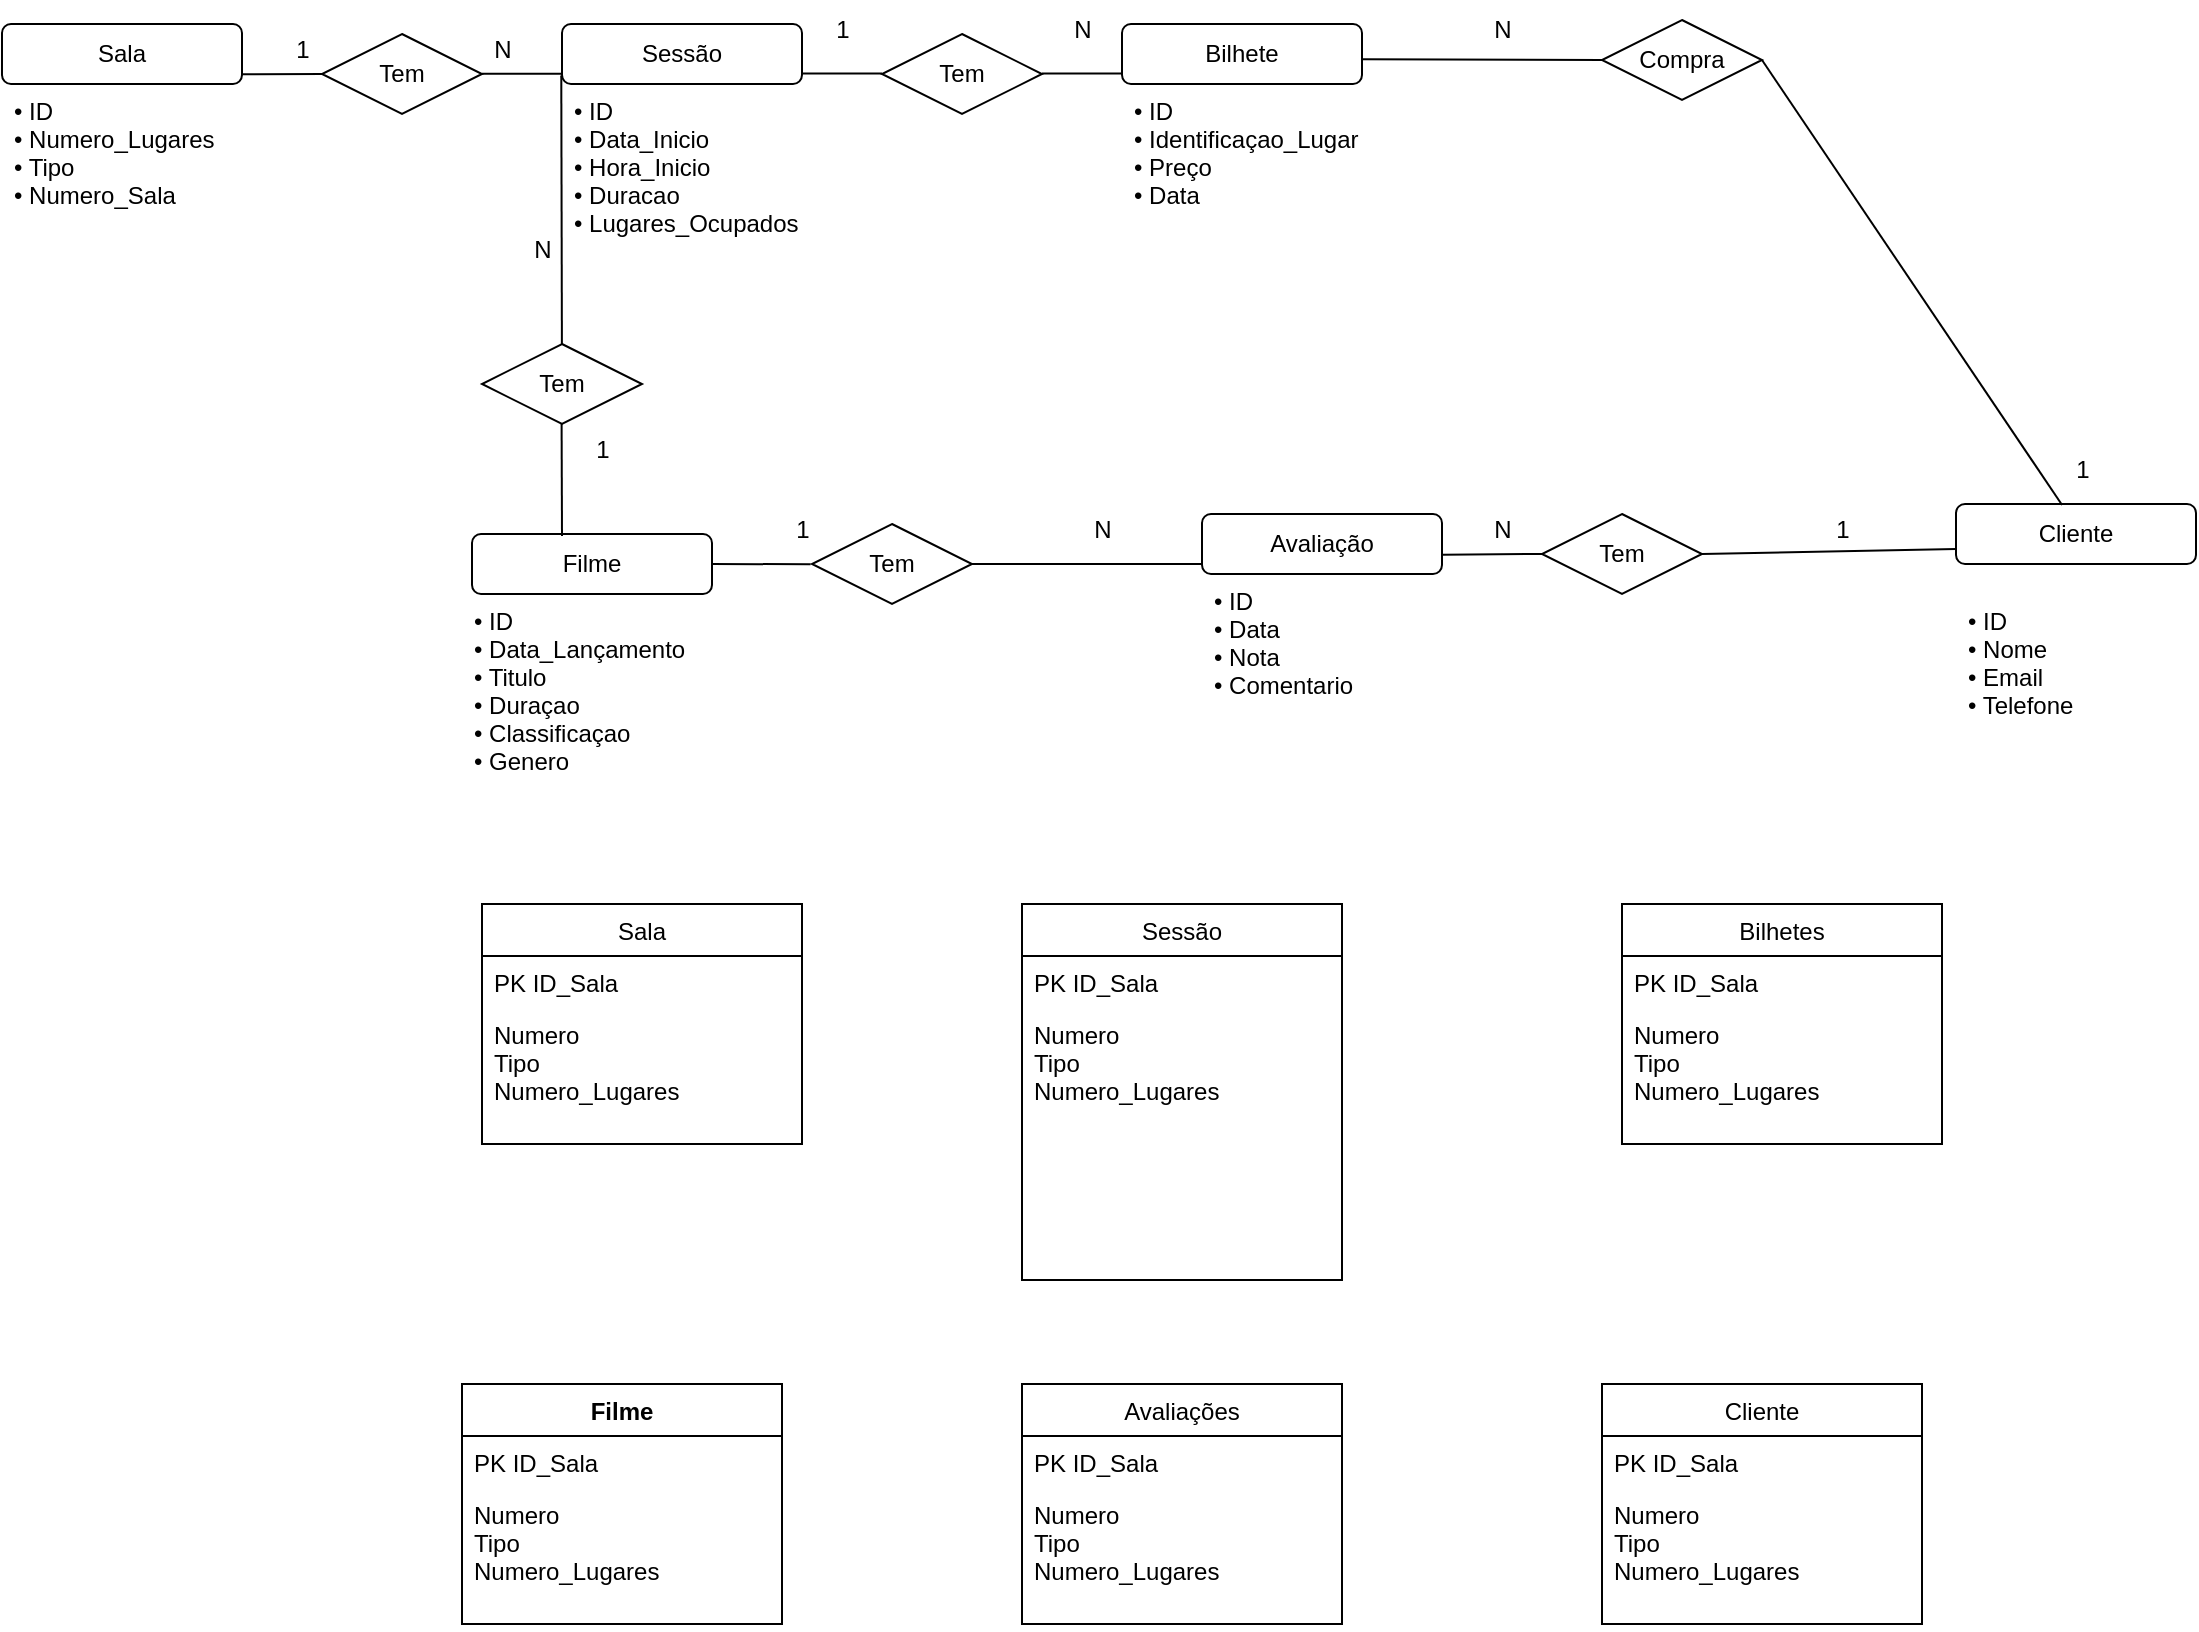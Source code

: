 <mxfile version="26.0.4">
  <diagram name="Cinema Complete Schema" id="P0xxUzc859ORvwyFVXQB">
    <mxGraphModel dx="915" dy="683" grid="1" gridSize="10" guides="1" tooltips="1" connect="1" arrows="1" fold="1" page="1" pageScale="1" pageWidth="827" pageHeight="1169" math="0" shadow="0">
      <root>
        <mxCell id="0" />
        <mxCell id="1" parent="0" />
        <mxCell id="YDMUcPhCbgxgJ5gFrsg1-4" value="Sala" style="rounded=1;whiteSpace=wrap;html=1;fontSize=12;" parent="1" vertex="1">
          <mxGeometry x="40" y="160" width="120" height="30" as="geometry" />
        </mxCell>
        <mxCell id="YDMUcPhCbgxgJ5gFrsg1-5" value="• ID&#xa;• Numero_Lugares&#xa;• Tipo&#xa;• Numero_Sala" style="text;strokeColor=none;fillColor=none;align=left;verticalAlign=top;spacingLeft=4;spacingRight=4;overflow=hidden;rotatable=0;points=[[0,0.5],[1,0.5]];portConstraint=eastwest;" parent="1" vertex="1">
          <mxGeometry x="40" y="190" width="120" height="70" as="geometry" />
        </mxCell>
        <mxCell id="YDMUcPhCbgxgJ5gFrsg1-6" value="Filme" style="rounded=1;whiteSpace=wrap;html=1;fontSize=12;" parent="1" vertex="1">
          <mxGeometry x="275" y="415" width="120" height="30" as="geometry" />
        </mxCell>
        <mxCell id="YDMUcPhCbgxgJ5gFrsg1-7" value="• ID&#xa;• Data_Lançamento&#xa;• Titulo&#xa;• Duraçao&#xa;• Classificaçao&#xa;• Genero" style="text;strokeColor=none;fillColor=none;align=left;verticalAlign=top;spacingLeft=4;spacingRight=4;overflow=hidden;rotatable=0;points=[[0,0.5],[1,0.5]];portConstraint=eastwest;" parent="1" vertex="1">
          <mxGeometry x="270" y="445" width="120" height="100" as="geometry" />
        </mxCell>
        <mxCell id="YDMUcPhCbgxgJ5gFrsg1-8" value="Sessão" style="rounded=1;whiteSpace=wrap;html=1;fontSize=12;" parent="1" vertex="1">
          <mxGeometry x="320" y="160" width="120" height="30" as="geometry" />
        </mxCell>
        <mxCell id="YDMUcPhCbgxgJ5gFrsg1-9" value="• ID&#xa;• Data_Inicio&#xa;• Hora_Inicio&#xa;• Duracao&#xa;• Lugares_Ocupados" style="text;strokeColor=none;fillColor=none;align=left;verticalAlign=top;spacingLeft=4;spacingRight=4;overflow=hidden;rotatable=0;points=[[0,0.5],[1,0.5]];portConstraint=eastwest;" parent="1" vertex="1">
          <mxGeometry x="320" y="190" width="130" height="90" as="geometry" />
        </mxCell>
        <mxCell id="YDMUcPhCbgxgJ5gFrsg1-10" value="Bilhete" style="rounded=1;whiteSpace=wrap;html=1;fontSize=12;" parent="1" vertex="1">
          <mxGeometry x="600" y="160" width="120" height="30" as="geometry" />
        </mxCell>
        <mxCell id="YDMUcPhCbgxgJ5gFrsg1-11" value="• ID&#xa;• Identificaçao_Lugar&#xa;• Preço&#xa;• Data" style="text;strokeColor=none;fillColor=none;align=left;verticalAlign=top;spacingLeft=4;spacingRight=4;overflow=hidden;rotatable=0;points=[[0,0.5],[1,0.5]];portConstraint=eastwest;" parent="1" vertex="1">
          <mxGeometry x="600" y="190" width="130" height="70" as="geometry" />
        </mxCell>
        <mxCell id="YDMUcPhCbgxgJ5gFrsg1-12" value="Cliente" style="rounded=1;whiteSpace=wrap;html=1;fontSize=12;" parent="1" vertex="1">
          <mxGeometry x="1017" y="400" width="120" height="30" as="geometry" />
        </mxCell>
        <mxCell id="YDMUcPhCbgxgJ5gFrsg1-13" value="• ID&#xa;• Nome&#xa;• Email&#xa;• Telefone" style="text;strokeColor=none;fillColor=none;align=left;verticalAlign=top;spacingLeft=4;spacingRight=4;overflow=hidden;rotatable=0;points=[[0,0.5],[1,0.5]];portConstraint=eastwest;" parent="1" vertex="1">
          <mxGeometry x="1017" y="445" width="120" height="70" as="geometry" />
        </mxCell>
        <mxCell id="YDMUcPhCbgxgJ5gFrsg1-14" value="Avaliação" style="rounded=1;whiteSpace=wrap;html=1;fontSize=12;" parent="1" vertex="1">
          <mxGeometry x="640" y="405" width="120" height="30" as="geometry" />
        </mxCell>
        <mxCell id="YDMUcPhCbgxgJ5gFrsg1-15" value="• ID&#xa;• Data&#xa;• Nota&#xa;• Comentario" style="text;strokeColor=none;fillColor=none;align=left;verticalAlign=top;spacingLeft=4;spacingRight=4;overflow=hidden;rotatable=0;points=[[0,0.5],[1,0.5]];portConstraint=eastwest;" parent="1" vertex="1">
          <mxGeometry x="640" y="435" width="120" height="70" as="geometry" />
        </mxCell>
        <mxCell id="YDMUcPhCbgxgJ5gFrsg1-16" value="Tem" style="rhombus;whiteSpace=wrap;html=1;" parent="1" vertex="1">
          <mxGeometry x="200" y="165" width="80" height="40" as="geometry" />
        </mxCell>
        <mxCell id="YDMUcPhCbgxgJ5gFrsg1-17" value="Tem" style="rhombus;whiteSpace=wrap;html=1;" parent="1" vertex="1">
          <mxGeometry x="280" y="320" width="80" height="40" as="geometry" />
        </mxCell>
        <mxCell id="YDMUcPhCbgxgJ5gFrsg1-18" value="Tem" style="rhombus;whiteSpace=wrap;html=1;" parent="1" vertex="1">
          <mxGeometry x="480" y="165" width="80" height="40" as="geometry" />
        </mxCell>
        <mxCell id="YDMUcPhCbgxgJ5gFrsg1-19" value="Compra" style="rhombus;whiteSpace=wrap;html=1;" parent="1" vertex="1">
          <mxGeometry x="840" y="158" width="80" height="40" as="geometry" />
        </mxCell>
        <mxCell id="YDMUcPhCbgxgJ5gFrsg1-20" value="Tem" style="rhombus;whiteSpace=wrap;html=1;" parent="1" vertex="1">
          <mxGeometry x="810" y="405" width="80" height="40" as="geometry" />
        </mxCell>
        <mxCell id="YDMUcPhCbgxgJ5gFrsg1-21" value="Sala" style="swimlane;fontStyle=0;childLayout=stackLayout;horizontal=1;startSize=26;fillColor=none;horizontalStack=0;resizeParent=1;resizeParentMax=0;resizeLast=0;collapsible=1;marginBottom=0;" parent="1" vertex="1">
          <mxGeometry x="280" y="600" width="160" height="120" as="geometry" />
        </mxCell>
        <mxCell id="YDMUcPhCbgxgJ5gFrsg1-22" value="PK    ID_Sala" style="text;strokeColor=none;fillColor=none;align=left;verticalAlign=top;spacingLeft=4;spacingRight=4;overflow=hidden;rotatable=0;points=[[0,0.5],[1,0.5]];portConstraint=eastwest;" parent="YDMUcPhCbgxgJ5gFrsg1-21" vertex="1">
          <mxGeometry y="26" width="160" height="26" as="geometry" />
        </mxCell>
        <mxCell id="YDMUcPhCbgxgJ5gFrsg1-23" value="        Numero&#xa;        Tipo&#xa;        Numero_Lugares" style="text;strokeColor=none;fillColor=none;align=left;verticalAlign=top;spacingLeft=4;spacingRight=4;overflow=hidden;rotatable=0;points=[[0,0.5],[1,0.5]];portConstraint=eastwest;" parent="YDMUcPhCbgxgJ5gFrsg1-21" vertex="1">
          <mxGeometry y="52" width="160" height="68" as="geometry" />
        </mxCell>
        <mxCell id="YDMUcPhCbgxgJ5gFrsg1-24" value="" style="endArrow=ERmany;html=1;rounded=0;entryX=0;entryY=0.5;entryDx=0;entryDy=0;exitX=1;exitY=0.5;exitDx=0;exitDy=0;endFill=0;" parent="1" source="YDMUcPhCbgxgJ5gFrsg1-21" edge="1">
          <mxGeometry relative="1" as="geometry" />
        </mxCell>
        <mxCell id="MIX5FxBl54moTWi2iaJ1-35" value="" style="endArrow=none;html=1;rounded=0;entryX=0;entryY=0.5;entryDx=0;entryDy=0;exitX=0.998;exitY=0.836;exitDx=0;exitDy=0;exitPerimeter=0;" edge="1" parent="1" source="YDMUcPhCbgxgJ5gFrsg1-4" target="YDMUcPhCbgxgJ5gFrsg1-16">
          <mxGeometry width="50" height="50" relative="1" as="geometry">
            <mxPoint x="160" y="186.25" as="sourcePoint" />
            <mxPoint x="195.0" y="183.75" as="targetPoint" />
          </mxGeometry>
        </mxCell>
        <mxCell id="MIX5FxBl54moTWi2iaJ1-36" value="" style="endArrow=none;html=1;rounded=0;entryX=0;entryY=0.5;entryDx=0;entryDy=0;exitX=0.998;exitY=0.836;exitDx=0;exitDy=0;exitPerimeter=0;" edge="1" parent="1">
          <mxGeometry width="50" height="50" relative="1" as="geometry">
            <mxPoint x="280" y="184.9" as="sourcePoint" />
            <mxPoint x="320" y="184.9" as="targetPoint" />
          </mxGeometry>
        </mxCell>
        <mxCell id="MIX5FxBl54moTWi2iaJ1-37" value="" style="endArrow=none;html=1;rounded=0;entryX=0;entryY=0.5;entryDx=0;entryDy=0;exitX=0.998;exitY=0.836;exitDx=0;exitDy=0;exitPerimeter=0;" edge="1" parent="1">
          <mxGeometry width="50" height="50" relative="1" as="geometry">
            <mxPoint x="440" y="184.8" as="sourcePoint" />
            <mxPoint x="480" y="184.8" as="targetPoint" />
          </mxGeometry>
        </mxCell>
        <mxCell id="MIX5FxBl54moTWi2iaJ1-38" value="" style="endArrow=none;html=1;rounded=0;entryX=0;entryY=0.5;entryDx=0;entryDy=0;exitX=0.998;exitY=0.836;exitDx=0;exitDy=0;exitPerimeter=0;" edge="1" parent="1">
          <mxGeometry width="50" height="50" relative="1" as="geometry">
            <mxPoint x="560" y="184.8" as="sourcePoint" />
            <mxPoint x="600" y="184.8" as="targetPoint" />
          </mxGeometry>
        </mxCell>
        <mxCell id="MIX5FxBl54moTWi2iaJ1-39" value="1" style="text;html=1;align=center;verticalAlign=middle;resizable=0;points=[];autosize=1;strokeColor=none;fillColor=none;" vertex="1" parent="1">
          <mxGeometry x="175" y="158" width="30" height="30" as="geometry" />
        </mxCell>
        <mxCell id="MIX5FxBl54moTWi2iaJ1-40" value="N" style="text;html=1;align=center;verticalAlign=middle;resizable=0;points=[];autosize=1;strokeColor=none;fillColor=none;" vertex="1" parent="1">
          <mxGeometry x="275" y="158" width="30" height="30" as="geometry" />
        </mxCell>
        <mxCell id="MIX5FxBl54moTWi2iaJ1-41" value="1" style="text;html=1;align=center;verticalAlign=middle;resizable=0;points=[];autosize=1;strokeColor=none;fillColor=none;" vertex="1" parent="1">
          <mxGeometry x="445" y="148" width="30" height="30" as="geometry" />
        </mxCell>
        <mxCell id="MIX5FxBl54moTWi2iaJ1-42" value="N" style="text;html=1;align=center;verticalAlign=middle;resizable=0;points=[];autosize=1;strokeColor=none;fillColor=none;" vertex="1" parent="1">
          <mxGeometry x="565" y="148" width="30" height="30" as="geometry" />
        </mxCell>
        <mxCell id="MIX5FxBl54moTWi2iaJ1-43" value="" style="endArrow=none;html=1;rounded=0;exitX=-0.003;exitY=0.858;exitDx=0;exitDy=0;exitPerimeter=0;" edge="1" parent="1" source="YDMUcPhCbgxgJ5gFrsg1-8" target="YDMUcPhCbgxgJ5gFrsg1-17">
          <mxGeometry width="50" height="50" relative="1" as="geometry">
            <mxPoint x="320" y="190" as="sourcePoint" />
            <mxPoint x="330" y="300" as="targetPoint" />
          </mxGeometry>
        </mxCell>
        <mxCell id="MIX5FxBl54moTWi2iaJ1-44" value="" style="endArrow=none;html=1;rounded=0;entryX=0.375;entryY=0.033;entryDx=0;entryDy=0;entryPerimeter=0;" edge="1" parent="1" target="YDMUcPhCbgxgJ5gFrsg1-6">
          <mxGeometry width="50" height="50" relative="1" as="geometry">
            <mxPoint x="319.8" y="360" as="sourcePoint" />
            <mxPoint x="319.8" y="395" as="targetPoint" />
          </mxGeometry>
        </mxCell>
        <mxCell id="MIX5FxBl54moTWi2iaJ1-46" value="" style="endArrow=none;html=1;rounded=0;exitX=0.998;exitY=0.836;exitDx=0;exitDy=0;exitPerimeter=0;entryX=0;entryY=0.5;entryDx=0;entryDy=0;" edge="1" parent="1" target="YDMUcPhCbgxgJ5gFrsg1-19">
          <mxGeometry width="50" height="50" relative="1" as="geometry">
            <mxPoint x="720" y="177.66" as="sourcePoint" />
            <mxPoint x="750" y="178" as="targetPoint" />
          </mxGeometry>
        </mxCell>
        <mxCell id="MIX5FxBl54moTWi2iaJ1-47" value="" style="endArrow=none;html=1;rounded=0;entryX=0.442;entryY=0.017;entryDx=0;entryDy=0;entryPerimeter=0;exitX=1;exitY=0.5;exitDx=0;exitDy=0;" edge="1" parent="1" source="YDMUcPhCbgxgJ5gFrsg1-19" target="YDMUcPhCbgxgJ5gFrsg1-12">
          <mxGeometry width="50" height="50" relative="1" as="geometry">
            <mxPoint x="789.66" y="244" as="sourcePoint" />
            <mxPoint x="789.86" y="300" as="targetPoint" />
          </mxGeometry>
        </mxCell>
        <mxCell id="MIX5FxBl54moTWi2iaJ1-48" value="" style="endArrow=none;html=1;rounded=0;entryX=1;entryY=0.5;entryDx=0;entryDy=0;exitX=0;exitY=0.75;exitDx=0;exitDy=0;" edge="1" parent="1" source="YDMUcPhCbgxgJ5gFrsg1-12" target="YDMUcPhCbgxgJ5gFrsg1-20">
          <mxGeometry width="50" height="50" relative="1" as="geometry">
            <mxPoint x="890" y="270" as="sourcePoint" />
            <mxPoint x="890" y="483" as="targetPoint" />
          </mxGeometry>
        </mxCell>
        <mxCell id="MIX5FxBl54moTWi2iaJ1-50" value="" style="endArrow=none;html=1;rounded=0;entryX=0;entryY=0.5;entryDx=0;entryDy=0;exitX=1;exitY=0.678;exitDx=0;exitDy=0;exitPerimeter=0;" edge="1" parent="1" source="YDMUcPhCbgxgJ5gFrsg1-14" target="YDMUcPhCbgxgJ5gFrsg1-20">
          <mxGeometry width="50" height="50" relative="1" as="geometry">
            <mxPoint x="760" y="420" as="sourcePoint" />
            <mxPoint x="810" y="370" as="targetPoint" />
          </mxGeometry>
        </mxCell>
        <mxCell id="MIX5FxBl54moTWi2iaJ1-51" value="Tem" style="rhombus;whiteSpace=wrap;html=1;" vertex="1" parent="1">
          <mxGeometry x="445" y="410" width="80" height="40" as="geometry" />
        </mxCell>
        <mxCell id="MIX5FxBl54moTWi2iaJ1-52" value="" style="endArrow=none;html=1;rounded=0;entryX=0;entryY=0.833;entryDx=0;entryDy=0;entryPerimeter=0;" edge="1" parent="1" target="YDMUcPhCbgxgJ5gFrsg1-14">
          <mxGeometry width="50" height="50" relative="1" as="geometry">
            <mxPoint x="525" y="430" as="sourcePoint" />
            <mxPoint x="575" y="380" as="targetPoint" />
          </mxGeometry>
        </mxCell>
        <mxCell id="MIX5FxBl54moTWi2iaJ1-53" value="" style="endArrow=none;html=1;rounded=0;entryX=-0.009;entryY=0.503;entryDx=0;entryDy=0;entryPerimeter=0;exitX=1;exitY=0.5;exitDx=0;exitDy=0;" edge="1" parent="1" source="YDMUcPhCbgxgJ5gFrsg1-6" target="MIX5FxBl54moTWi2iaJ1-51">
          <mxGeometry width="50" height="50" relative="1" as="geometry">
            <mxPoint x="395" y="435" as="sourcePoint" />
            <mxPoint x="445" y="385" as="targetPoint" />
          </mxGeometry>
        </mxCell>
        <mxCell id="MIX5FxBl54moTWi2iaJ1-89" value="1" style="text;html=1;align=center;verticalAlign=middle;resizable=0;points=[];autosize=1;strokeColor=none;fillColor=none;" vertex="1" parent="1">
          <mxGeometry x="425" y="398" width="30" height="30" as="geometry" />
        </mxCell>
        <mxCell id="MIX5FxBl54moTWi2iaJ1-90" value="N" style="text;html=1;align=center;verticalAlign=middle;resizable=0;points=[];autosize=1;strokeColor=none;fillColor=none;" vertex="1" parent="1">
          <mxGeometry x="575" y="398" width="30" height="30" as="geometry" />
        </mxCell>
        <mxCell id="MIX5FxBl54moTWi2iaJ1-91" value="N" style="text;html=1;align=center;verticalAlign=middle;resizable=0;points=[];autosize=1;strokeColor=none;fillColor=none;" vertex="1" parent="1">
          <mxGeometry x="775" y="398" width="30" height="30" as="geometry" />
        </mxCell>
        <mxCell id="MIX5FxBl54moTWi2iaJ1-92" value="1" style="text;html=1;align=center;verticalAlign=middle;resizable=0;points=[];autosize=1;strokeColor=none;fillColor=none;" vertex="1" parent="1">
          <mxGeometry x="945" y="398" width="30" height="30" as="geometry" />
        </mxCell>
        <mxCell id="MIX5FxBl54moTWi2iaJ1-93" value="N" style="text;html=1;align=center;verticalAlign=middle;resizable=0;points=[];autosize=1;strokeColor=none;fillColor=none;" vertex="1" parent="1">
          <mxGeometry x="775" y="148" width="30" height="30" as="geometry" />
        </mxCell>
        <mxCell id="MIX5FxBl54moTWi2iaJ1-94" value="1" style="text;html=1;align=center;verticalAlign=middle;resizable=0;points=[];autosize=1;strokeColor=none;fillColor=none;" vertex="1" parent="1">
          <mxGeometry x="325" y="358" width="30" height="30" as="geometry" />
        </mxCell>
        <mxCell id="MIX5FxBl54moTWi2iaJ1-95" value="N" style="text;html=1;align=center;verticalAlign=middle;resizable=0;points=[];autosize=1;strokeColor=none;fillColor=none;" vertex="1" parent="1">
          <mxGeometry x="295" y="258" width="30" height="30" as="geometry" />
        </mxCell>
        <mxCell id="MIX5FxBl54moTWi2iaJ1-96" value="1" style="text;html=1;align=center;verticalAlign=middle;resizable=0;points=[];autosize=1;strokeColor=none;fillColor=none;" vertex="1" parent="1">
          <mxGeometry x="1065" y="368" width="30" height="30" as="geometry" />
        </mxCell>
        <mxCell id="MIX5FxBl54moTWi2iaJ1-97" value="Sessão" style="swimlane;fontStyle=0;childLayout=stackLayout;horizontal=1;startSize=26;fillColor=none;horizontalStack=0;resizeParent=1;resizeParentMax=0;resizeLast=0;collapsible=1;marginBottom=0;" vertex="1" parent="1">
          <mxGeometry x="550" y="600" width="160" height="188" as="geometry" />
        </mxCell>
        <mxCell id="MIX5FxBl54moTWi2iaJ1-98" value="PK    ID_Sala" style="text;strokeColor=none;fillColor=none;align=left;verticalAlign=top;spacingLeft=4;spacingRight=4;overflow=hidden;rotatable=0;points=[[0,0.5],[1,0.5]];portConstraint=eastwest;" vertex="1" parent="MIX5FxBl54moTWi2iaJ1-97">
          <mxGeometry y="26" width="160" height="26" as="geometry" />
        </mxCell>
        <mxCell id="MIX5FxBl54moTWi2iaJ1-99" value="        Numero&#xa;        Tipo&#xa;        Numero_Lugares" style="text;strokeColor=none;fillColor=none;align=left;verticalAlign=top;spacingLeft=4;spacingRight=4;overflow=hidden;rotatable=0;points=[[0,0.5],[1,0.5]];portConstraint=eastwest;" vertex="1" parent="MIX5FxBl54moTWi2iaJ1-97">
          <mxGeometry y="52" width="160" height="68" as="geometry" />
        </mxCell>
        <mxCell id="MIX5FxBl54moTWi2iaJ1-112" style="text;strokeColor=none;fillColor=none;align=left;verticalAlign=top;spacingLeft=4;spacingRight=4;overflow=hidden;rotatable=0;points=[[0,0.5],[1,0.5]];portConstraint=eastwest;" vertex="1" parent="MIX5FxBl54moTWi2iaJ1-97">
          <mxGeometry y="120" width="160" height="68" as="geometry" />
        </mxCell>
        <mxCell id="MIX5FxBl54moTWi2iaJ1-100" value="Bilhetes" style="swimlane;fontStyle=0;childLayout=stackLayout;horizontal=1;startSize=26;fillColor=none;horizontalStack=0;resizeParent=1;resizeParentMax=0;resizeLast=0;collapsible=1;marginBottom=0;" vertex="1" parent="1">
          <mxGeometry x="850" y="600" width="160" height="120" as="geometry" />
        </mxCell>
        <mxCell id="MIX5FxBl54moTWi2iaJ1-101" value="PK    ID_Sala" style="text;strokeColor=none;fillColor=none;align=left;verticalAlign=top;spacingLeft=4;spacingRight=4;overflow=hidden;rotatable=0;points=[[0,0.5],[1,0.5]];portConstraint=eastwest;" vertex="1" parent="MIX5FxBl54moTWi2iaJ1-100">
          <mxGeometry y="26" width="160" height="26" as="geometry" />
        </mxCell>
        <mxCell id="MIX5FxBl54moTWi2iaJ1-102" value="        Numero&#xa;        Tipo&#xa;        Numero_Lugares" style="text;strokeColor=none;fillColor=none;align=left;verticalAlign=top;spacingLeft=4;spacingRight=4;overflow=hidden;rotatable=0;points=[[0,0.5],[1,0.5]];portConstraint=eastwest;" vertex="1" parent="MIX5FxBl54moTWi2iaJ1-100">
          <mxGeometry y="52" width="160" height="68" as="geometry" />
        </mxCell>
        <mxCell id="MIX5FxBl54moTWi2iaJ1-103" value="Filme" style="swimlane;fontStyle=1;childLayout=stackLayout;horizontal=1;startSize=26;fillColor=none;horizontalStack=0;resizeParent=1;resizeParentMax=0;resizeLast=0;collapsible=1;marginBottom=0;" vertex="1" parent="1">
          <mxGeometry x="270" y="840" width="160" height="120" as="geometry" />
        </mxCell>
        <mxCell id="MIX5FxBl54moTWi2iaJ1-104" value="PK    ID_Sala" style="text;strokeColor=none;fillColor=none;align=left;verticalAlign=top;spacingLeft=4;spacingRight=4;overflow=hidden;rotatable=0;points=[[0,0.5],[1,0.5]];portConstraint=eastwest;" vertex="1" parent="MIX5FxBl54moTWi2iaJ1-103">
          <mxGeometry y="26" width="160" height="26" as="geometry" />
        </mxCell>
        <mxCell id="MIX5FxBl54moTWi2iaJ1-105" value="        Numero&#xa;        Tipo&#xa;        Numero_Lugares" style="text;strokeColor=none;fillColor=none;align=left;verticalAlign=top;spacingLeft=4;spacingRight=4;overflow=hidden;rotatable=0;points=[[0,0.5],[1,0.5]];portConstraint=eastwest;" vertex="1" parent="MIX5FxBl54moTWi2iaJ1-103">
          <mxGeometry y="52" width="160" height="68" as="geometry" />
        </mxCell>
        <mxCell id="MIX5FxBl54moTWi2iaJ1-106" value="Avaliações" style="swimlane;fontStyle=0;childLayout=stackLayout;horizontal=1;startSize=26;fillColor=none;horizontalStack=0;resizeParent=1;resizeParentMax=0;resizeLast=0;collapsible=1;marginBottom=0;" vertex="1" parent="1">
          <mxGeometry x="550" y="840" width="160" height="120" as="geometry" />
        </mxCell>
        <mxCell id="MIX5FxBl54moTWi2iaJ1-107" value="PK    ID_Sala" style="text;strokeColor=none;fillColor=none;align=left;verticalAlign=top;spacingLeft=4;spacingRight=4;overflow=hidden;rotatable=0;points=[[0,0.5],[1,0.5]];portConstraint=eastwest;" vertex="1" parent="MIX5FxBl54moTWi2iaJ1-106">
          <mxGeometry y="26" width="160" height="26" as="geometry" />
        </mxCell>
        <mxCell id="MIX5FxBl54moTWi2iaJ1-108" value="        Numero&#xa;        Tipo&#xa;        Numero_Lugares" style="text;strokeColor=none;fillColor=none;align=left;verticalAlign=top;spacingLeft=4;spacingRight=4;overflow=hidden;rotatable=0;points=[[0,0.5],[1,0.5]];portConstraint=eastwest;" vertex="1" parent="MIX5FxBl54moTWi2iaJ1-106">
          <mxGeometry y="52" width="160" height="68" as="geometry" />
        </mxCell>
        <mxCell id="MIX5FxBl54moTWi2iaJ1-109" value="Cliente" style="swimlane;fontStyle=0;childLayout=stackLayout;horizontal=1;startSize=26;fillColor=none;horizontalStack=0;resizeParent=1;resizeParentMax=0;resizeLast=0;collapsible=1;marginBottom=0;" vertex="1" parent="1">
          <mxGeometry x="840" y="840" width="160" height="120" as="geometry" />
        </mxCell>
        <mxCell id="MIX5FxBl54moTWi2iaJ1-110" value="PK    ID_Sala" style="text;strokeColor=none;fillColor=none;align=left;verticalAlign=top;spacingLeft=4;spacingRight=4;overflow=hidden;rotatable=0;points=[[0,0.5],[1,0.5]];portConstraint=eastwest;" vertex="1" parent="MIX5FxBl54moTWi2iaJ1-109">
          <mxGeometry y="26" width="160" height="26" as="geometry" />
        </mxCell>
        <mxCell id="MIX5FxBl54moTWi2iaJ1-111" value="        Numero&#xa;        Tipo&#xa;        Numero_Lugares" style="text;strokeColor=none;fillColor=none;align=left;verticalAlign=top;spacingLeft=4;spacingRight=4;overflow=hidden;rotatable=0;points=[[0,0.5],[1,0.5]];portConstraint=eastwest;" vertex="1" parent="MIX5FxBl54moTWi2iaJ1-109">
          <mxGeometry y="52" width="160" height="68" as="geometry" />
        </mxCell>
      </root>
    </mxGraphModel>
  </diagram>
</mxfile>
